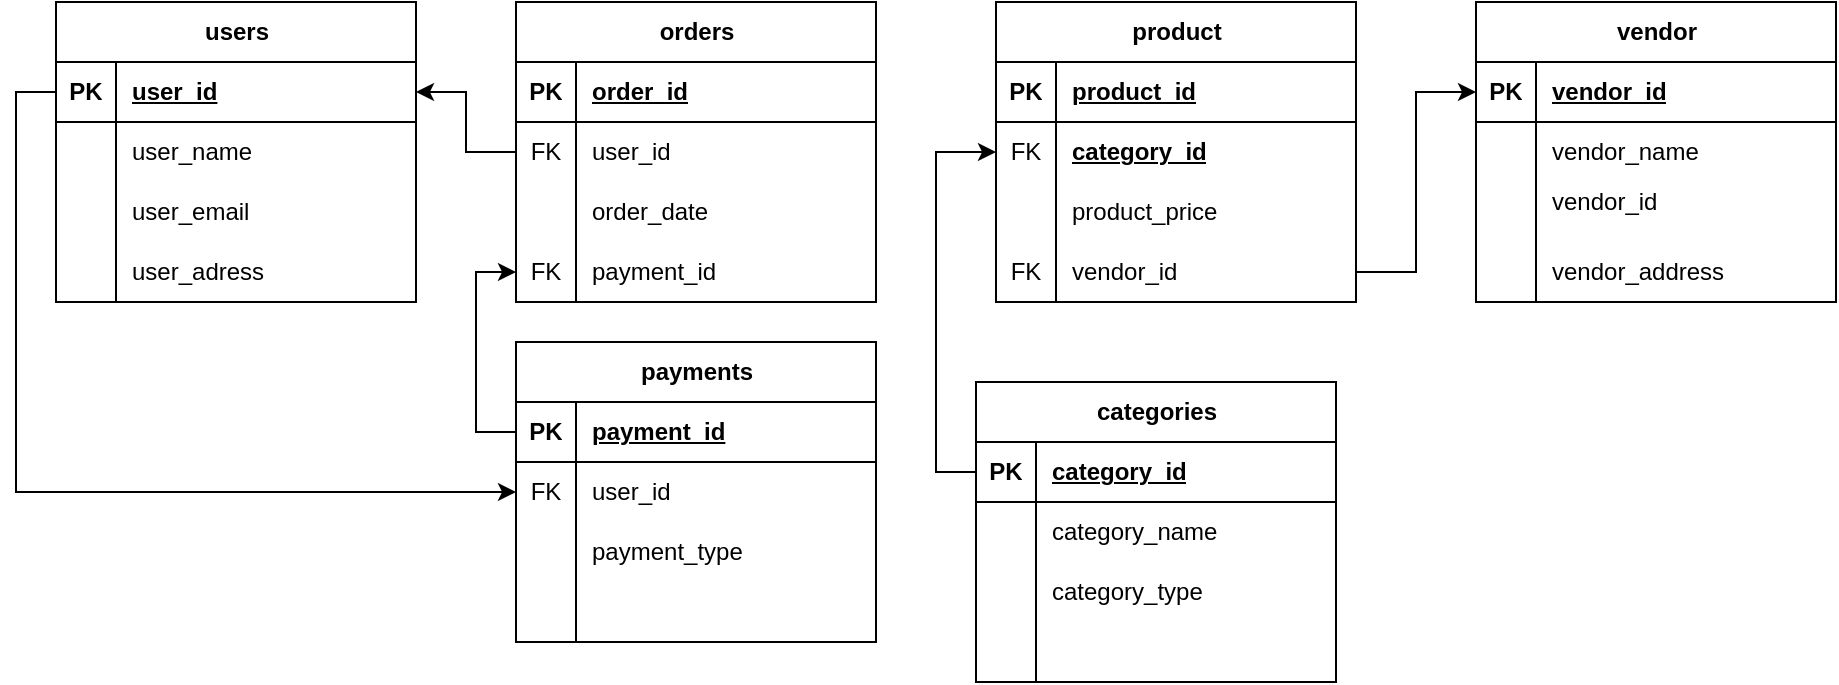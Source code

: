 <mxfile version="24.8.6">
  <diagram name="Page-1" id="bBy6ML8bSEiJFfD9qLwG">
    <mxGraphModel dx="1035" dy="513" grid="1" gridSize="10" guides="1" tooltips="1" connect="1" arrows="1" fold="1" page="1" pageScale="1" pageWidth="827" pageHeight="1169" math="0" shadow="0">
      <root>
        <mxCell id="0" />
        <mxCell id="1" parent="0" />
        <mxCell id="Nb9qHWQjVq7C0Xzr7Dj2-1" value="users" style="shape=table;startSize=30;container=1;collapsible=1;childLayout=tableLayout;fixedRows=1;rowLines=0;fontStyle=1;align=center;resizeLast=1;html=1;" vertex="1" parent="1">
          <mxGeometry x="50" y="50" width="180" height="150" as="geometry" />
        </mxCell>
        <mxCell id="Nb9qHWQjVq7C0Xzr7Dj2-2" value="" style="shape=tableRow;horizontal=0;startSize=0;swimlaneHead=0;swimlaneBody=0;fillColor=none;collapsible=0;dropTarget=0;points=[[0,0.5],[1,0.5]];portConstraint=eastwest;top=0;left=0;right=0;bottom=1;" vertex="1" parent="Nb9qHWQjVq7C0Xzr7Dj2-1">
          <mxGeometry y="30" width="180" height="30" as="geometry" />
        </mxCell>
        <mxCell id="Nb9qHWQjVq7C0Xzr7Dj2-3" value="PK" style="shape=partialRectangle;connectable=0;fillColor=none;top=0;left=0;bottom=0;right=0;fontStyle=1;overflow=hidden;whiteSpace=wrap;html=1;" vertex="1" parent="Nb9qHWQjVq7C0Xzr7Dj2-2">
          <mxGeometry width="30" height="30" as="geometry">
            <mxRectangle width="30" height="30" as="alternateBounds" />
          </mxGeometry>
        </mxCell>
        <mxCell id="Nb9qHWQjVq7C0Xzr7Dj2-4" value="user_id" style="shape=partialRectangle;connectable=0;fillColor=none;top=0;left=0;bottom=0;right=0;align=left;spacingLeft=6;fontStyle=5;overflow=hidden;whiteSpace=wrap;html=1;" vertex="1" parent="Nb9qHWQjVq7C0Xzr7Dj2-2">
          <mxGeometry x="30" width="150" height="30" as="geometry">
            <mxRectangle width="150" height="30" as="alternateBounds" />
          </mxGeometry>
        </mxCell>
        <mxCell id="Nb9qHWQjVq7C0Xzr7Dj2-5" value="" style="shape=tableRow;horizontal=0;startSize=0;swimlaneHead=0;swimlaneBody=0;fillColor=none;collapsible=0;dropTarget=0;points=[[0,0.5],[1,0.5]];portConstraint=eastwest;top=0;left=0;right=0;bottom=0;" vertex="1" parent="Nb9qHWQjVq7C0Xzr7Dj2-1">
          <mxGeometry y="60" width="180" height="30" as="geometry" />
        </mxCell>
        <mxCell id="Nb9qHWQjVq7C0Xzr7Dj2-6" value="" style="shape=partialRectangle;connectable=0;fillColor=none;top=0;left=0;bottom=0;right=0;editable=1;overflow=hidden;whiteSpace=wrap;html=1;" vertex="1" parent="Nb9qHWQjVq7C0Xzr7Dj2-5">
          <mxGeometry width="30" height="30" as="geometry">
            <mxRectangle width="30" height="30" as="alternateBounds" />
          </mxGeometry>
        </mxCell>
        <mxCell id="Nb9qHWQjVq7C0Xzr7Dj2-7" value="user_name" style="shape=partialRectangle;connectable=0;fillColor=none;top=0;left=0;bottom=0;right=0;align=left;spacingLeft=6;overflow=hidden;whiteSpace=wrap;html=1;" vertex="1" parent="Nb9qHWQjVq7C0Xzr7Dj2-5">
          <mxGeometry x="30" width="150" height="30" as="geometry">
            <mxRectangle width="150" height="30" as="alternateBounds" />
          </mxGeometry>
        </mxCell>
        <mxCell id="Nb9qHWQjVq7C0Xzr7Dj2-8" value="" style="shape=tableRow;horizontal=0;startSize=0;swimlaneHead=0;swimlaneBody=0;fillColor=none;collapsible=0;dropTarget=0;points=[[0,0.5],[1,0.5]];portConstraint=eastwest;top=0;left=0;right=0;bottom=0;" vertex="1" parent="Nb9qHWQjVq7C0Xzr7Dj2-1">
          <mxGeometry y="90" width="180" height="30" as="geometry" />
        </mxCell>
        <mxCell id="Nb9qHWQjVq7C0Xzr7Dj2-9" value="" style="shape=partialRectangle;connectable=0;fillColor=none;top=0;left=0;bottom=0;right=0;editable=1;overflow=hidden;whiteSpace=wrap;html=1;" vertex="1" parent="Nb9qHWQjVq7C0Xzr7Dj2-8">
          <mxGeometry width="30" height="30" as="geometry">
            <mxRectangle width="30" height="30" as="alternateBounds" />
          </mxGeometry>
        </mxCell>
        <mxCell id="Nb9qHWQjVq7C0Xzr7Dj2-10" value="user_email" style="shape=partialRectangle;connectable=0;fillColor=none;top=0;left=0;bottom=0;right=0;align=left;spacingLeft=6;overflow=hidden;whiteSpace=wrap;html=1;" vertex="1" parent="Nb9qHWQjVq7C0Xzr7Dj2-8">
          <mxGeometry x="30" width="150" height="30" as="geometry">
            <mxRectangle width="150" height="30" as="alternateBounds" />
          </mxGeometry>
        </mxCell>
        <mxCell id="Nb9qHWQjVq7C0Xzr7Dj2-11" value="" style="shape=tableRow;horizontal=0;startSize=0;swimlaneHead=0;swimlaneBody=0;fillColor=none;collapsible=0;dropTarget=0;points=[[0,0.5],[1,0.5]];portConstraint=eastwest;top=0;left=0;right=0;bottom=0;" vertex="1" parent="Nb9qHWQjVq7C0Xzr7Dj2-1">
          <mxGeometry y="120" width="180" height="30" as="geometry" />
        </mxCell>
        <mxCell id="Nb9qHWQjVq7C0Xzr7Dj2-12" value="" style="shape=partialRectangle;connectable=0;fillColor=none;top=0;left=0;bottom=0;right=0;editable=1;overflow=hidden;whiteSpace=wrap;html=1;" vertex="1" parent="Nb9qHWQjVq7C0Xzr7Dj2-11">
          <mxGeometry width="30" height="30" as="geometry">
            <mxRectangle width="30" height="30" as="alternateBounds" />
          </mxGeometry>
        </mxCell>
        <mxCell id="Nb9qHWQjVq7C0Xzr7Dj2-13" value="user_adress" style="shape=partialRectangle;connectable=0;fillColor=none;top=0;left=0;bottom=0;right=0;align=left;spacingLeft=6;overflow=hidden;whiteSpace=wrap;html=1;" vertex="1" parent="Nb9qHWQjVq7C0Xzr7Dj2-11">
          <mxGeometry x="30" width="150" height="30" as="geometry">
            <mxRectangle width="150" height="30" as="alternateBounds" />
          </mxGeometry>
        </mxCell>
        <mxCell id="Nb9qHWQjVq7C0Xzr7Dj2-14" value="product" style="shape=table;startSize=30;container=1;collapsible=1;childLayout=tableLayout;fixedRows=1;rowLines=0;fontStyle=1;align=center;resizeLast=1;html=1;" vertex="1" parent="1">
          <mxGeometry x="520" y="50" width="180" height="150" as="geometry" />
        </mxCell>
        <mxCell id="Nb9qHWQjVq7C0Xzr7Dj2-15" value="" style="shape=tableRow;horizontal=0;startSize=0;swimlaneHead=0;swimlaneBody=0;fillColor=none;collapsible=0;dropTarget=0;points=[[0,0.5],[1,0.5]];portConstraint=eastwest;top=0;left=0;right=0;bottom=1;" vertex="1" parent="Nb9qHWQjVq7C0Xzr7Dj2-14">
          <mxGeometry y="30" width="180" height="30" as="geometry" />
        </mxCell>
        <mxCell id="Nb9qHWQjVq7C0Xzr7Dj2-16" value="PK" style="shape=partialRectangle;connectable=0;fillColor=none;top=0;left=0;bottom=0;right=0;fontStyle=1;overflow=hidden;whiteSpace=wrap;html=1;" vertex="1" parent="Nb9qHWQjVq7C0Xzr7Dj2-15">
          <mxGeometry width="30" height="30" as="geometry">
            <mxRectangle width="30" height="30" as="alternateBounds" />
          </mxGeometry>
        </mxCell>
        <mxCell id="Nb9qHWQjVq7C0Xzr7Dj2-17" value="product_id" style="shape=partialRectangle;connectable=0;fillColor=none;top=0;left=0;bottom=0;right=0;align=left;spacingLeft=6;fontStyle=5;overflow=hidden;whiteSpace=wrap;html=1;" vertex="1" parent="Nb9qHWQjVq7C0Xzr7Dj2-15">
          <mxGeometry x="30" width="150" height="30" as="geometry">
            <mxRectangle width="150" height="30" as="alternateBounds" />
          </mxGeometry>
        </mxCell>
        <mxCell id="Nb9qHWQjVq7C0Xzr7Dj2-18" value="" style="shape=tableRow;horizontal=0;startSize=0;swimlaneHead=0;swimlaneBody=0;fillColor=none;collapsible=0;dropTarget=0;points=[[0,0.5],[1,0.5]];portConstraint=eastwest;top=0;left=0;right=0;bottom=0;" vertex="1" parent="Nb9qHWQjVq7C0Xzr7Dj2-14">
          <mxGeometry y="60" width="180" height="30" as="geometry" />
        </mxCell>
        <mxCell id="Nb9qHWQjVq7C0Xzr7Dj2-19" value="FK" style="shape=partialRectangle;connectable=0;fillColor=none;top=0;left=0;bottom=0;right=0;editable=1;overflow=hidden;whiteSpace=wrap;html=1;" vertex="1" parent="Nb9qHWQjVq7C0Xzr7Dj2-18">
          <mxGeometry width="30" height="30" as="geometry">
            <mxRectangle width="30" height="30" as="alternateBounds" />
          </mxGeometry>
        </mxCell>
        <mxCell id="Nb9qHWQjVq7C0Xzr7Dj2-20" value="&lt;span style=&quot;font-weight: 700; text-decoration-line: underline;&quot;&gt;category_id&lt;/span&gt;" style="shape=partialRectangle;connectable=0;fillColor=none;top=0;left=0;bottom=0;right=0;align=left;spacingLeft=6;overflow=hidden;whiteSpace=wrap;html=1;" vertex="1" parent="Nb9qHWQjVq7C0Xzr7Dj2-18">
          <mxGeometry x="30" width="150" height="30" as="geometry">
            <mxRectangle width="150" height="30" as="alternateBounds" />
          </mxGeometry>
        </mxCell>
        <mxCell id="Nb9qHWQjVq7C0Xzr7Dj2-21" value="" style="shape=tableRow;horizontal=0;startSize=0;swimlaneHead=0;swimlaneBody=0;fillColor=none;collapsible=0;dropTarget=0;points=[[0,0.5],[1,0.5]];portConstraint=eastwest;top=0;left=0;right=0;bottom=0;" vertex="1" parent="Nb9qHWQjVq7C0Xzr7Dj2-14">
          <mxGeometry y="90" width="180" height="30" as="geometry" />
        </mxCell>
        <mxCell id="Nb9qHWQjVq7C0Xzr7Dj2-22" value="" style="shape=partialRectangle;connectable=0;fillColor=none;top=0;left=0;bottom=0;right=0;editable=1;overflow=hidden;whiteSpace=wrap;html=1;" vertex="1" parent="Nb9qHWQjVq7C0Xzr7Dj2-21">
          <mxGeometry width="30" height="30" as="geometry">
            <mxRectangle width="30" height="30" as="alternateBounds" />
          </mxGeometry>
        </mxCell>
        <mxCell id="Nb9qHWQjVq7C0Xzr7Dj2-23" value="product_price" style="shape=partialRectangle;connectable=0;fillColor=none;top=0;left=0;bottom=0;right=0;align=left;spacingLeft=6;overflow=hidden;whiteSpace=wrap;html=1;" vertex="1" parent="Nb9qHWQjVq7C0Xzr7Dj2-21">
          <mxGeometry x="30" width="150" height="30" as="geometry">
            <mxRectangle width="150" height="30" as="alternateBounds" />
          </mxGeometry>
        </mxCell>
        <mxCell id="Nb9qHWQjVq7C0Xzr7Dj2-24" value="" style="shape=tableRow;horizontal=0;startSize=0;swimlaneHead=0;swimlaneBody=0;fillColor=none;collapsible=0;dropTarget=0;points=[[0,0.5],[1,0.5]];portConstraint=eastwest;top=0;left=0;right=0;bottom=0;" vertex="1" parent="Nb9qHWQjVq7C0Xzr7Dj2-14">
          <mxGeometry y="120" width="180" height="30" as="geometry" />
        </mxCell>
        <mxCell id="Nb9qHWQjVq7C0Xzr7Dj2-25" value="FK" style="shape=partialRectangle;connectable=0;fillColor=none;top=0;left=0;bottom=0;right=0;editable=1;overflow=hidden;whiteSpace=wrap;html=1;" vertex="1" parent="Nb9qHWQjVq7C0Xzr7Dj2-24">
          <mxGeometry width="30" height="30" as="geometry">
            <mxRectangle width="30" height="30" as="alternateBounds" />
          </mxGeometry>
        </mxCell>
        <mxCell id="Nb9qHWQjVq7C0Xzr7Dj2-26" value="vendor_id" style="shape=partialRectangle;connectable=0;fillColor=none;top=0;left=0;bottom=0;right=0;align=left;spacingLeft=6;overflow=hidden;whiteSpace=wrap;html=1;" vertex="1" parent="Nb9qHWQjVq7C0Xzr7Dj2-24">
          <mxGeometry x="30" width="150" height="30" as="geometry">
            <mxRectangle width="150" height="30" as="alternateBounds" />
          </mxGeometry>
        </mxCell>
        <mxCell id="Nb9qHWQjVq7C0Xzr7Dj2-27" value="orders" style="shape=table;startSize=30;container=1;collapsible=1;childLayout=tableLayout;fixedRows=1;rowLines=0;fontStyle=1;align=center;resizeLast=1;html=1;" vertex="1" parent="1">
          <mxGeometry x="280" y="50" width="180" height="150" as="geometry" />
        </mxCell>
        <mxCell id="Nb9qHWQjVq7C0Xzr7Dj2-28" value="" style="shape=tableRow;horizontal=0;startSize=0;swimlaneHead=0;swimlaneBody=0;fillColor=none;collapsible=0;dropTarget=0;points=[[0,0.5],[1,0.5]];portConstraint=eastwest;top=0;left=0;right=0;bottom=1;" vertex="1" parent="Nb9qHWQjVq7C0Xzr7Dj2-27">
          <mxGeometry y="30" width="180" height="30" as="geometry" />
        </mxCell>
        <mxCell id="Nb9qHWQjVq7C0Xzr7Dj2-29" value="PK" style="shape=partialRectangle;connectable=0;fillColor=none;top=0;left=0;bottom=0;right=0;fontStyle=1;overflow=hidden;whiteSpace=wrap;html=1;" vertex="1" parent="Nb9qHWQjVq7C0Xzr7Dj2-28">
          <mxGeometry width="30" height="30" as="geometry">
            <mxRectangle width="30" height="30" as="alternateBounds" />
          </mxGeometry>
        </mxCell>
        <mxCell id="Nb9qHWQjVq7C0Xzr7Dj2-30" value="order_id" style="shape=partialRectangle;connectable=0;fillColor=none;top=0;left=0;bottom=0;right=0;align=left;spacingLeft=6;fontStyle=5;overflow=hidden;whiteSpace=wrap;html=1;" vertex="1" parent="Nb9qHWQjVq7C0Xzr7Dj2-28">
          <mxGeometry x="30" width="150" height="30" as="geometry">
            <mxRectangle width="150" height="30" as="alternateBounds" />
          </mxGeometry>
        </mxCell>
        <mxCell id="Nb9qHWQjVq7C0Xzr7Dj2-31" value="" style="shape=tableRow;horizontal=0;startSize=0;swimlaneHead=0;swimlaneBody=0;fillColor=none;collapsible=0;dropTarget=0;points=[[0,0.5],[1,0.5]];portConstraint=eastwest;top=0;left=0;right=0;bottom=0;" vertex="1" parent="Nb9qHWQjVq7C0Xzr7Dj2-27">
          <mxGeometry y="60" width="180" height="30" as="geometry" />
        </mxCell>
        <mxCell id="Nb9qHWQjVq7C0Xzr7Dj2-32" value="FK" style="shape=partialRectangle;connectable=0;fillColor=none;top=0;left=0;bottom=0;right=0;editable=1;overflow=hidden;whiteSpace=wrap;html=1;" vertex="1" parent="Nb9qHWQjVq7C0Xzr7Dj2-31">
          <mxGeometry width="30" height="30" as="geometry">
            <mxRectangle width="30" height="30" as="alternateBounds" />
          </mxGeometry>
        </mxCell>
        <mxCell id="Nb9qHWQjVq7C0Xzr7Dj2-33" value="user_id" style="shape=partialRectangle;connectable=0;fillColor=none;top=0;left=0;bottom=0;right=0;align=left;spacingLeft=6;overflow=hidden;whiteSpace=wrap;html=1;" vertex="1" parent="Nb9qHWQjVq7C0Xzr7Dj2-31">
          <mxGeometry x="30" width="150" height="30" as="geometry">
            <mxRectangle width="150" height="30" as="alternateBounds" />
          </mxGeometry>
        </mxCell>
        <mxCell id="Nb9qHWQjVq7C0Xzr7Dj2-34" value="" style="shape=tableRow;horizontal=0;startSize=0;swimlaneHead=0;swimlaneBody=0;fillColor=none;collapsible=0;dropTarget=0;points=[[0,0.5],[1,0.5]];portConstraint=eastwest;top=0;left=0;right=0;bottom=0;" vertex="1" parent="Nb9qHWQjVq7C0Xzr7Dj2-27">
          <mxGeometry y="90" width="180" height="30" as="geometry" />
        </mxCell>
        <mxCell id="Nb9qHWQjVq7C0Xzr7Dj2-35" value="" style="shape=partialRectangle;connectable=0;fillColor=none;top=0;left=0;bottom=0;right=0;editable=1;overflow=hidden;whiteSpace=wrap;html=1;" vertex="1" parent="Nb9qHWQjVq7C0Xzr7Dj2-34">
          <mxGeometry width="30" height="30" as="geometry">
            <mxRectangle width="30" height="30" as="alternateBounds" />
          </mxGeometry>
        </mxCell>
        <mxCell id="Nb9qHWQjVq7C0Xzr7Dj2-36" value="order_date" style="shape=partialRectangle;connectable=0;fillColor=none;top=0;left=0;bottom=0;right=0;align=left;spacingLeft=6;overflow=hidden;whiteSpace=wrap;html=1;" vertex="1" parent="Nb9qHWQjVq7C0Xzr7Dj2-34">
          <mxGeometry x="30" width="150" height="30" as="geometry">
            <mxRectangle width="150" height="30" as="alternateBounds" />
          </mxGeometry>
        </mxCell>
        <mxCell id="Nb9qHWQjVq7C0Xzr7Dj2-37" value="" style="shape=tableRow;horizontal=0;startSize=0;swimlaneHead=0;swimlaneBody=0;fillColor=none;collapsible=0;dropTarget=0;points=[[0,0.5],[1,0.5]];portConstraint=eastwest;top=0;left=0;right=0;bottom=0;" vertex="1" parent="Nb9qHWQjVq7C0Xzr7Dj2-27">
          <mxGeometry y="120" width="180" height="30" as="geometry" />
        </mxCell>
        <mxCell id="Nb9qHWQjVq7C0Xzr7Dj2-38" value="FK" style="shape=partialRectangle;connectable=0;fillColor=none;top=0;left=0;bottom=0;right=0;editable=1;overflow=hidden;whiteSpace=wrap;html=1;" vertex="1" parent="Nb9qHWQjVq7C0Xzr7Dj2-37">
          <mxGeometry width="30" height="30" as="geometry">
            <mxRectangle width="30" height="30" as="alternateBounds" />
          </mxGeometry>
        </mxCell>
        <mxCell id="Nb9qHWQjVq7C0Xzr7Dj2-39" value="payment_id" style="shape=partialRectangle;connectable=0;fillColor=none;top=0;left=0;bottom=0;right=0;align=left;spacingLeft=6;overflow=hidden;whiteSpace=wrap;html=1;" vertex="1" parent="Nb9qHWQjVq7C0Xzr7Dj2-37">
          <mxGeometry x="30" width="150" height="30" as="geometry">
            <mxRectangle width="150" height="30" as="alternateBounds" />
          </mxGeometry>
        </mxCell>
        <mxCell id="Nb9qHWQjVq7C0Xzr7Dj2-40" value="vendor" style="shape=table;startSize=30;container=1;collapsible=1;childLayout=tableLayout;fixedRows=1;rowLines=0;fontStyle=1;align=center;resizeLast=1;html=1;" vertex="1" parent="1">
          <mxGeometry x="760" y="50" width="180" height="150" as="geometry" />
        </mxCell>
        <mxCell id="Nb9qHWQjVq7C0Xzr7Dj2-41" value="" style="shape=tableRow;horizontal=0;startSize=0;swimlaneHead=0;swimlaneBody=0;fillColor=none;collapsible=0;dropTarget=0;points=[[0,0.5],[1,0.5]];portConstraint=eastwest;top=0;left=0;right=0;bottom=1;" vertex="1" parent="Nb9qHWQjVq7C0Xzr7Dj2-40">
          <mxGeometry y="30" width="180" height="30" as="geometry" />
        </mxCell>
        <mxCell id="Nb9qHWQjVq7C0Xzr7Dj2-42" value="PK" style="shape=partialRectangle;connectable=0;fillColor=none;top=0;left=0;bottom=0;right=0;fontStyle=1;overflow=hidden;whiteSpace=wrap;html=1;" vertex="1" parent="Nb9qHWQjVq7C0Xzr7Dj2-41">
          <mxGeometry width="30" height="30" as="geometry">
            <mxRectangle width="30" height="30" as="alternateBounds" />
          </mxGeometry>
        </mxCell>
        <mxCell id="Nb9qHWQjVq7C0Xzr7Dj2-43" value="vendor_id" style="shape=partialRectangle;connectable=0;fillColor=none;top=0;left=0;bottom=0;right=0;align=left;spacingLeft=6;fontStyle=5;overflow=hidden;whiteSpace=wrap;html=1;" vertex="1" parent="Nb9qHWQjVq7C0Xzr7Dj2-41">
          <mxGeometry x="30" width="150" height="30" as="geometry">
            <mxRectangle width="150" height="30" as="alternateBounds" />
          </mxGeometry>
        </mxCell>
        <mxCell id="Nb9qHWQjVq7C0Xzr7Dj2-44" value="" style="shape=tableRow;horizontal=0;startSize=0;swimlaneHead=0;swimlaneBody=0;fillColor=none;collapsible=0;dropTarget=0;points=[[0,0.5],[1,0.5]];portConstraint=eastwest;top=0;left=0;right=0;bottom=0;" vertex="1" parent="Nb9qHWQjVq7C0Xzr7Dj2-40">
          <mxGeometry y="60" width="180" height="30" as="geometry" />
        </mxCell>
        <mxCell id="Nb9qHWQjVq7C0Xzr7Dj2-45" value="" style="shape=partialRectangle;connectable=0;fillColor=none;top=0;left=0;bottom=0;right=0;editable=1;overflow=hidden;whiteSpace=wrap;html=1;" vertex="1" parent="Nb9qHWQjVq7C0Xzr7Dj2-44">
          <mxGeometry width="30" height="30" as="geometry">
            <mxRectangle width="30" height="30" as="alternateBounds" />
          </mxGeometry>
        </mxCell>
        <mxCell id="Nb9qHWQjVq7C0Xzr7Dj2-46" value="vendor_name" style="shape=partialRectangle;connectable=0;fillColor=none;top=0;left=0;bottom=0;right=0;align=left;spacingLeft=6;overflow=hidden;whiteSpace=wrap;html=1;" vertex="1" parent="Nb9qHWQjVq7C0Xzr7Dj2-44">
          <mxGeometry x="30" width="150" height="30" as="geometry">
            <mxRectangle width="150" height="30" as="alternateBounds" />
          </mxGeometry>
        </mxCell>
        <mxCell id="Nb9qHWQjVq7C0Xzr7Dj2-47" value="" style="shape=tableRow;horizontal=0;startSize=0;swimlaneHead=0;swimlaneBody=0;fillColor=none;collapsible=0;dropTarget=0;points=[[0,0.5],[1,0.5]];portConstraint=eastwest;top=0;left=0;right=0;bottom=0;" vertex="1" parent="Nb9qHWQjVq7C0Xzr7Dj2-40">
          <mxGeometry y="90" width="180" height="30" as="geometry" />
        </mxCell>
        <mxCell id="Nb9qHWQjVq7C0Xzr7Dj2-48" value="" style="shape=partialRectangle;connectable=0;fillColor=none;top=0;left=0;bottom=0;right=0;editable=1;overflow=hidden;whiteSpace=wrap;html=1;" vertex="1" parent="Nb9qHWQjVq7C0Xzr7Dj2-47">
          <mxGeometry width="30" height="30" as="geometry">
            <mxRectangle width="30" height="30" as="alternateBounds" />
          </mxGeometry>
        </mxCell>
        <mxCell id="Nb9qHWQjVq7C0Xzr7Dj2-49" value="vendor_id&lt;div&gt;&lt;br&gt;&lt;/div&gt;" style="shape=partialRectangle;connectable=0;fillColor=none;top=0;left=0;bottom=0;right=0;align=left;spacingLeft=6;overflow=hidden;whiteSpace=wrap;html=1;" vertex="1" parent="Nb9qHWQjVq7C0Xzr7Dj2-47">
          <mxGeometry x="30" width="150" height="30" as="geometry">
            <mxRectangle width="150" height="30" as="alternateBounds" />
          </mxGeometry>
        </mxCell>
        <mxCell id="Nb9qHWQjVq7C0Xzr7Dj2-50" value="" style="shape=tableRow;horizontal=0;startSize=0;swimlaneHead=0;swimlaneBody=0;fillColor=none;collapsible=0;dropTarget=0;points=[[0,0.5],[1,0.5]];portConstraint=eastwest;top=0;left=0;right=0;bottom=0;" vertex="1" parent="Nb9qHWQjVq7C0Xzr7Dj2-40">
          <mxGeometry y="120" width="180" height="30" as="geometry" />
        </mxCell>
        <mxCell id="Nb9qHWQjVq7C0Xzr7Dj2-51" value="" style="shape=partialRectangle;connectable=0;fillColor=none;top=0;left=0;bottom=0;right=0;editable=1;overflow=hidden;whiteSpace=wrap;html=1;" vertex="1" parent="Nb9qHWQjVq7C0Xzr7Dj2-50">
          <mxGeometry width="30" height="30" as="geometry">
            <mxRectangle width="30" height="30" as="alternateBounds" />
          </mxGeometry>
        </mxCell>
        <mxCell id="Nb9qHWQjVq7C0Xzr7Dj2-52" value="vendor_address" style="shape=partialRectangle;connectable=0;fillColor=none;top=0;left=0;bottom=0;right=0;align=left;spacingLeft=6;overflow=hidden;whiteSpace=wrap;html=1;" vertex="1" parent="Nb9qHWQjVq7C0Xzr7Dj2-50">
          <mxGeometry x="30" width="150" height="30" as="geometry">
            <mxRectangle width="150" height="30" as="alternateBounds" />
          </mxGeometry>
        </mxCell>
        <mxCell id="Nb9qHWQjVq7C0Xzr7Dj2-53" value="categories" style="shape=table;startSize=30;container=1;collapsible=1;childLayout=tableLayout;fixedRows=1;rowLines=0;fontStyle=1;align=center;resizeLast=1;html=1;" vertex="1" parent="1">
          <mxGeometry x="510" y="240" width="180" height="150" as="geometry" />
        </mxCell>
        <mxCell id="Nb9qHWQjVq7C0Xzr7Dj2-54" value="" style="shape=tableRow;horizontal=0;startSize=0;swimlaneHead=0;swimlaneBody=0;fillColor=none;collapsible=0;dropTarget=0;points=[[0,0.5],[1,0.5]];portConstraint=eastwest;top=0;left=0;right=0;bottom=1;" vertex="1" parent="Nb9qHWQjVq7C0Xzr7Dj2-53">
          <mxGeometry y="30" width="180" height="30" as="geometry" />
        </mxCell>
        <mxCell id="Nb9qHWQjVq7C0Xzr7Dj2-55" value="PK" style="shape=partialRectangle;connectable=0;fillColor=none;top=0;left=0;bottom=0;right=0;fontStyle=1;overflow=hidden;whiteSpace=wrap;html=1;" vertex="1" parent="Nb9qHWQjVq7C0Xzr7Dj2-54">
          <mxGeometry width="30" height="30" as="geometry">
            <mxRectangle width="30" height="30" as="alternateBounds" />
          </mxGeometry>
        </mxCell>
        <mxCell id="Nb9qHWQjVq7C0Xzr7Dj2-56" value="category_id" style="shape=partialRectangle;connectable=0;fillColor=none;top=0;left=0;bottom=0;right=0;align=left;spacingLeft=6;fontStyle=5;overflow=hidden;whiteSpace=wrap;html=1;" vertex="1" parent="Nb9qHWQjVq7C0Xzr7Dj2-54">
          <mxGeometry x="30" width="150" height="30" as="geometry">
            <mxRectangle width="150" height="30" as="alternateBounds" />
          </mxGeometry>
        </mxCell>
        <mxCell id="Nb9qHWQjVq7C0Xzr7Dj2-57" value="" style="shape=tableRow;horizontal=0;startSize=0;swimlaneHead=0;swimlaneBody=0;fillColor=none;collapsible=0;dropTarget=0;points=[[0,0.5],[1,0.5]];portConstraint=eastwest;top=0;left=0;right=0;bottom=0;" vertex="1" parent="Nb9qHWQjVq7C0Xzr7Dj2-53">
          <mxGeometry y="60" width="180" height="30" as="geometry" />
        </mxCell>
        <mxCell id="Nb9qHWQjVq7C0Xzr7Dj2-58" value="" style="shape=partialRectangle;connectable=0;fillColor=none;top=0;left=0;bottom=0;right=0;editable=1;overflow=hidden;whiteSpace=wrap;html=1;" vertex="1" parent="Nb9qHWQjVq7C0Xzr7Dj2-57">
          <mxGeometry width="30" height="30" as="geometry">
            <mxRectangle width="30" height="30" as="alternateBounds" />
          </mxGeometry>
        </mxCell>
        <mxCell id="Nb9qHWQjVq7C0Xzr7Dj2-59" value="category_name" style="shape=partialRectangle;connectable=0;fillColor=none;top=0;left=0;bottom=0;right=0;align=left;spacingLeft=6;overflow=hidden;whiteSpace=wrap;html=1;" vertex="1" parent="Nb9qHWQjVq7C0Xzr7Dj2-57">
          <mxGeometry x="30" width="150" height="30" as="geometry">
            <mxRectangle width="150" height="30" as="alternateBounds" />
          </mxGeometry>
        </mxCell>
        <mxCell id="Nb9qHWQjVq7C0Xzr7Dj2-60" value="" style="shape=tableRow;horizontal=0;startSize=0;swimlaneHead=0;swimlaneBody=0;fillColor=none;collapsible=0;dropTarget=0;points=[[0,0.5],[1,0.5]];portConstraint=eastwest;top=0;left=0;right=0;bottom=0;" vertex="1" parent="Nb9qHWQjVq7C0Xzr7Dj2-53">
          <mxGeometry y="90" width="180" height="30" as="geometry" />
        </mxCell>
        <mxCell id="Nb9qHWQjVq7C0Xzr7Dj2-61" value="" style="shape=partialRectangle;connectable=0;fillColor=none;top=0;left=0;bottom=0;right=0;editable=1;overflow=hidden;whiteSpace=wrap;html=1;" vertex="1" parent="Nb9qHWQjVq7C0Xzr7Dj2-60">
          <mxGeometry width="30" height="30" as="geometry">
            <mxRectangle width="30" height="30" as="alternateBounds" />
          </mxGeometry>
        </mxCell>
        <mxCell id="Nb9qHWQjVq7C0Xzr7Dj2-62" value="category_type" style="shape=partialRectangle;connectable=0;fillColor=none;top=0;left=0;bottom=0;right=0;align=left;spacingLeft=6;overflow=hidden;whiteSpace=wrap;html=1;" vertex="1" parent="Nb9qHWQjVq7C0Xzr7Dj2-60">
          <mxGeometry x="30" width="150" height="30" as="geometry">
            <mxRectangle width="150" height="30" as="alternateBounds" />
          </mxGeometry>
        </mxCell>
        <mxCell id="Nb9qHWQjVq7C0Xzr7Dj2-63" value="" style="shape=tableRow;horizontal=0;startSize=0;swimlaneHead=0;swimlaneBody=0;fillColor=none;collapsible=0;dropTarget=0;points=[[0,0.5],[1,0.5]];portConstraint=eastwest;top=0;left=0;right=0;bottom=0;" vertex="1" parent="Nb9qHWQjVq7C0Xzr7Dj2-53">
          <mxGeometry y="120" width="180" height="30" as="geometry" />
        </mxCell>
        <mxCell id="Nb9qHWQjVq7C0Xzr7Dj2-64" value="" style="shape=partialRectangle;connectable=0;fillColor=none;top=0;left=0;bottom=0;right=0;editable=1;overflow=hidden;whiteSpace=wrap;html=1;" vertex="1" parent="Nb9qHWQjVq7C0Xzr7Dj2-63">
          <mxGeometry width="30" height="30" as="geometry">
            <mxRectangle width="30" height="30" as="alternateBounds" />
          </mxGeometry>
        </mxCell>
        <mxCell id="Nb9qHWQjVq7C0Xzr7Dj2-65" value="" style="shape=partialRectangle;connectable=0;fillColor=none;top=0;left=0;bottom=0;right=0;align=left;spacingLeft=6;overflow=hidden;whiteSpace=wrap;html=1;" vertex="1" parent="Nb9qHWQjVq7C0Xzr7Dj2-63">
          <mxGeometry x="30" width="150" height="30" as="geometry">
            <mxRectangle width="150" height="30" as="alternateBounds" />
          </mxGeometry>
        </mxCell>
        <mxCell id="Nb9qHWQjVq7C0Xzr7Dj2-66" value="payments" style="shape=table;startSize=30;container=1;collapsible=1;childLayout=tableLayout;fixedRows=1;rowLines=0;fontStyle=1;align=center;resizeLast=1;html=1;" vertex="1" parent="1">
          <mxGeometry x="280" y="220" width="180" height="150" as="geometry" />
        </mxCell>
        <mxCell id="Nb9qHWQjVq7C0Xzr7Dj2-67" value="" style="shape=tableRow;horizontal=0;startSize=0;swimlaneHead=0;swimlaneBody=0;fillColor=none;collapsible=0;dropTarget=0;points=[[0,0.5],[1,0.5]];portConstraint=eastwest;top=0;left=0;right=0;bottom=1;" vertex="1" parent="Nb9qHWQjVq7C0Xzr7Dj2-66">
          <mxGeometry y="30" width="180" height="30" as="geometry" />
        </mxCell>
        <mxCell id="Nb9qHWQjVq7C0Xzr7Dj2-68" value="PK" style="shape=partialRectangle;connectable=0;fillColor=none;top=0;left=0;bottom=0;right=0;fontStyle=1;overflow=hidden;whiteSpace=wrap;html=1;" vertex="1" parent="Nb9qHWQjVq7C0Xzr7Dj2-67">
          <mxGeometry width="30" height="30" as="geometry">
            <mxRectangle width="30" height="30" as="alternateBounds" />
          </mxGeometry>
        </mxCell>
        <mxCell id="Nb9qHWQjVq7C0Xzr7Dj2-69" value="payment_id" style="shape=partialRectangle;connectable=0;fillColor=none;top=0;left=0;bottom=0;right=0;align=left;spacingLeft=6;fontStyle=5;overflow=hidden;whiteSpace=wrap;html=1;" vertex="1" parent="Nb9qHWQjVq7C0Xzr7Dj2-67">
          <mxGeometry x="30" width="150" height="30" as="geometry">
            <mxRectangle width="150" height="30" as="alternateBounds" />
          </mxGeometry>
        </mxCell>
        <mxCell id="Nb9qHWQjVq7C0Xzr7Dj2-70" value="" style="shape=tableRow;horizontal=0;startSize=0;swimlaneHead=0;swimlaneBody=0;fillColor=none;collapsible=0;dropTarget=0;points=[[0,0.5],[1,0.5]];portConstraint=eastwest;top=0;left=0;right=0;bottom=0;" vertex="1" parent="Nb9qHWQjVq7C0Xzr7Dj2-66">
          <mxGeometry y="60" width="180" height="30" as="geometry" />
        </mxCell>
        <mxCell id="Nb9qHWQjVq7C0Xzr7Dj2-71" value="FK" style="shape=partialRectangle;connectable=0;fillColor=none;top=0;left=0;bottom=0;right=0;editable=1;overflow=hidden;whiteSpace=wrap;html=1;" vertex="1" parent="Nb9qHWQjVq7C0Xzr7Dj2-70">
          <mxGeometry width="30" height="30" as="geometry">
            <mxRectangle width="30" height="30" as="alternateBounds" />
          </mxGeometry>
        </mxCell>
        <mxCell id="Nb9qHWQjVq7C0Xzr7Dj2-72" value="user_id" style="shape=partialRectangle;connectable=0;fillColor=none;top=0;left=0;bottom=0;right=0;align=left;spacingLeft=6;overflow=hidden;whiteSpace=wrap;html=1;" vertex="1" parent="Nb9qHWQjVq7C0Xzr7Dj2-70">
          <mxGeometry x="30" width="150" height="30" as="geometry">
            <mxRectangle width="150" height="30" as="alternateBounds" />
          </mxGeometry>
        </mxCell>
        <mxCell id="Nb9qHWQjVq7C0Xzr7Dj2-73" value="" style="shape=tableRow;horizontal=0;startSize=0;swimlaneHead=0;swimlaneBody=0;fillColor=none;collapsible=0;dropTarget=0;points=[[0,0.5],[1,0.5]];portConstraint=eastwest;top=0;left=0;right=0;bottom=0;" vertex="1" parent="Nb9qHWQjVq7C0Xzr7Dj2-66">
          <mxGeometry y="90" width="180" height="30" as="geometry" />
        </mxCell>
        <mxCell id="Nb9qHWQjVq7C0Xzr7Dj2-74" value="" style="shape=partialRectangle;connectable=0;fillColor=none;top=0;left=0;bottom=0;right=0;editable=1;overflow=hidden;whiteSpace=wrap;html=1;" vertex="1" parent="Nb9qHWQjVq7C0Xzr7Dj2-73">
          <mxGeometry width="30" height="30" as="geometry">
            <mxRectangle width="30" height="30" as="alternateBounds" />
          </mxGeometry>
        </mxCell>
        <mxCell id="Nb9qHWQjVq7C0Xzr7Dj2-75" value="payment_type" style="shape=partialRectangle;connectable=0;fillColor=none;top=0;left=0;bottom=0;right=0;align=left;spacingLeft=6;overflow=hidden;whiteSpace=wrap;html=1;" vertex="1" parent="Nb9qHWQjVq7C0Xzr7Dj2-73">
          <mxGeometry x="30" width="150" height="30" as="geometry">
            <mxRectangle width="150" height="30" as="alternateBounds" />
          </mxGeometry>
        </mxCell>
        <mxCell id="Nb9qHWQjVq7C0Xzr7Dj2-76" value="" style="shape=tableRow;horizontal=0;startSize=0;swimlaneHead=0;swimlaneBody=0;fillColor=none;collapsible=0;dropTarget=0;points=[[0,0.5],[1,0.5]];portConstraint=eastwest;top=0;left=0;right=0;bottom=0;" vertex="1" parent="Nb9qHWQjVq7C0Xzr7Dj2-66">
          <mxGeometry y="120" width="180" height="30" as="geometry" />
        </mxCell>
        <mxCell id="Nb9qHWQjVq7C0Xzr7Dj2-77" value="" style="shape=partialRectangle;connectable=0;fillColor=none;top=0;left=0;bottom=0;right=0;editable=1;overflow=hidden;whiteSpace=wrap;html=1;" vertex="1" parent="Nb9qHWQjVq7C0Xzr7Dj2-76">
          <mxGeometry width="30" height="30" as="geometry">
            <mxRectangle width="30" height="30" as="alternateBounds" />
          </mxGeometry>
        </mxCell>
        <mxCell id="Nb9qHWQjVq7C0Xzr7Dj2-78" value="" style="shape=partialRectangle;connectable=0;fillColor=none;top=0;left=0;bottom=0;right=0;align=left;spacingLeft=6;overflow=hidden;whiteSpace=wrap;html=1;" vertex="1" parent="Nb9qHWQjVq7C0Xzr7Dj2-76">
          <mxGeometry x="30" width="150" height="30" as="geometry">
            <mxRectangle width="150" height="30" as="alternateBounds" />
          </mxGeometry>
        </mxCell>
        <mxCell id="Nb9qHWQjVq7C0Xzr7Dj2-79" style="edgeStyle=orthogonalEdgeStyle;rounded=0;orthogonalLoop=1;jettySize=auto;html=1;exitX=0;exitY=0.5;exitDx=0;exitDy=0;entryX=1;entryY=0.5;entryDx=0;entryDy=0;" edge="1" parent="1" source="Nb9qHWQjVq7C0Xzr7Dj2-31" target="Nb9qHWQjVq7C0Xzr7Dj2-2">
          <mxGeometry relative="1" as="geometry" />
        </mxCell>
        <mxCell id="Nb9qHWQjVq7C0Xzr7Dj2-80" style="edgeStyle=orthogonalEdgeStyle;rounded=0;orthogonalLoop=1;jettySize=auto;html=1;exitX=0;exitY=0.5;exitDx=0;exitDy=0;entryX=0;entryY=0.5;entryDx=0;entryDy=0;" edge="1" parent="1" source="Nb9qHWQjVq7C0Xzr7Dj2-54" target="Nb9qHWQjVq7C0Xzr7Dj2-18">
          <mxGeometry relative="1" as="geometry" />
        </mxCell>
        <mxCell id="Nb9qHWQjVq7C0Xzr7Dj2-81" style="edgeStyle=orthogonalEdgeStyle;rounded=0;orthogonalLoop=1;jettySize=auto;html=1;exitX=1;exitY=0.5;exitDx=0;exitDy=0;entryX=0;entryY=0.5;entryDx=0;entryDy=0;" edge="1" parent="1" source="Nb9qHWQjVq7C0Xzr7Dj2-24" target="Nb9qHWQjVq7C0Xzr7Dj2-41">
          <mxGeometry relative="1" as="geometry" />
        </mxCell>
        <mxCell id="Nb9qHWQjVq7C0Xzr7Dj2-82" style="edgeStyle=orthogonalEdgeStyle;rounded=0;orthogonalLoop=1;jettySize=auto;html=1;exitX=0;exitY=0.5;exitDx=0;exitDy=0;entryX=0;entryY=0.5;entryDx=0;entryDy=0;" edge="1" parent="1" source="Nb9qHWQjVq7C0Xzr7Dj2-67" target="Nb9qHWQjVq7C0Xzr7Dj2-37">
          <mxGeometry relative="1" as="geometry">
            <mxPoint x="270" y="180.0" as="targetPoint" />
          </mxGeometry>
        </mxCell>
        <mxCell id="Nb9qHWQjVq7C0Xzr7Dj2-84" style="edgeStyle=orthogonalEdgeStyle;rounded=0;orthogonalLoop=1;jettySize=auto;html=1;exitX=0;exitY=0.5;exitDx=0;exitDy=0;" edge="1" parent="1" source="Nb9qHWQjVq7C0Xzr7Dj2-2" target="Nb9qHWQjVq7C0Xzr7Dj2-70">
          <mxGeometry relative="1" as="geometry" />
        </mxCell>
      </root>
    </mxGraphModel>
  </diagram>
</mxfile>

